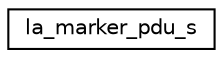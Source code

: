 digraph G
{
  edge [fontname="Helvetica",fontsize="10",labelfontname="Helvetica",labelfontsize="10"];
  node [fontname="Helvetica",fontsize="10",shape=record];
  rankdir="LR";
  Node1 [label="la_marker_pdu_s",height=0.2,width=0.4,color="black", fillcolor="white", style="filled",URL="$structla__marker__pdu__s.html"];
}
